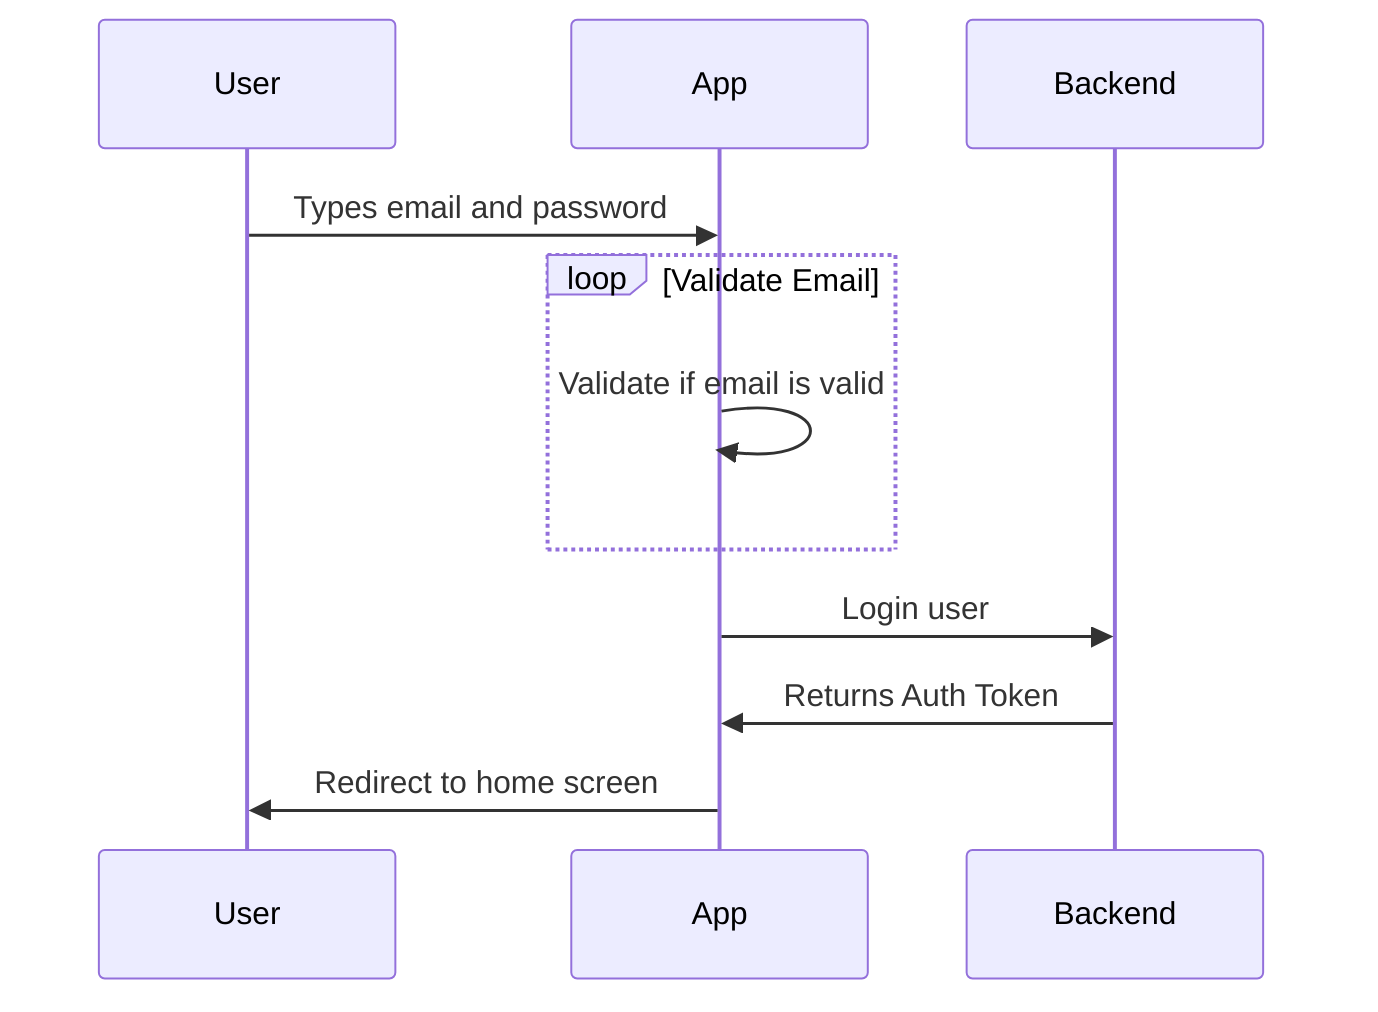 sequenceDiagram
User->>App: Types email and password
loop Validate Email
    App->>App: Validate if email is valid
end
App->>Backend: Login user
Backend->>App: Returns Auth Token
App->>User: Redirect to home screen